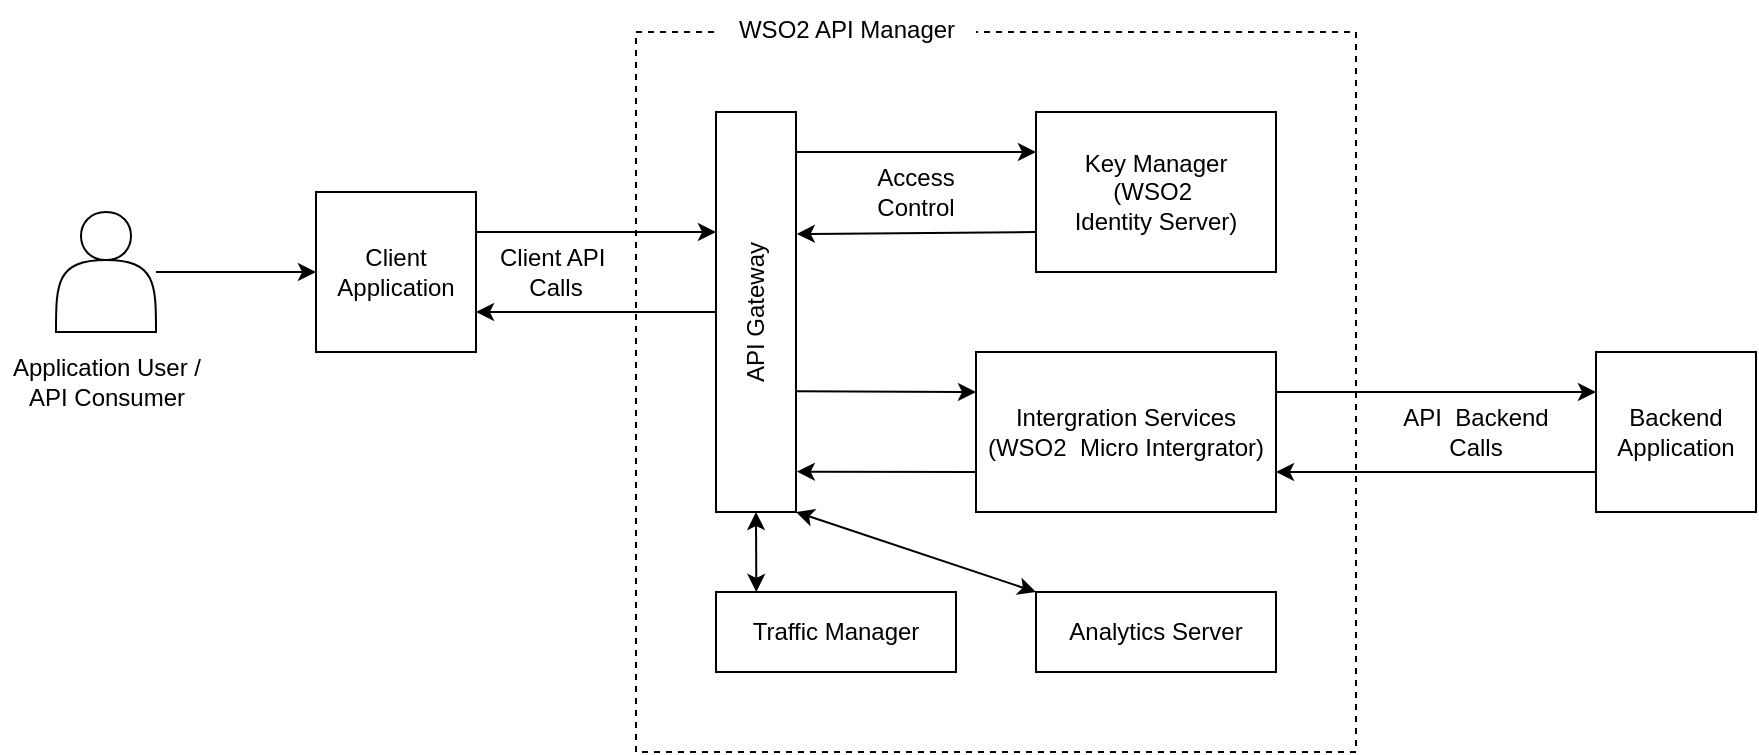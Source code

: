 <mxfile version="27.0.5" pages="4">
  <diagram name="Version 01" id="DxtbmgARxgymeBGm65oz">
    <mxGraphModel dx="1820" dy="704" grid="1" gridSize="10" guides="1" tooltips="1" connect="1" arrows="1" fold="1" page="1" pageScale="1" pageWidth="850" pageHeight="1100" math="0" shadow="0">
      <root>
        <mxCell id="0" />
        <mxCell id="1" parent="0" />
        <mxCell id="IAjobuc20a1RxYAMCcDm-1" value="" style="group" parent="1" vertex="1" connectable="0">
          <mxGeometry x="-77.5" y="104" width="877.5" height="376" as="geometry" />
        </mxCell>
        <mxCell id="Y6PsUt9m33jXmmL_Xcfq-18" value="" style="rounded=0;whiteSpace=wrap;html=1;dashed=1;" parent="IAjobuc20a1RxYAMCcDm-1" vertex="1">
          <mxGeometry x="317.5" y="16" width="360" height="360" as="geometry" />
        </mxCell>
        <mxCell id="Y6PsUt9m33jXmmL_Xcfq-4" style="rounded=0;orthogonalLoop=1;jettySize=auto;html=1;entryX=0;entryY=0.5;entryDx=0;entryDy=0;" parent="IAjobuc20a1RxYAMCcDm-1" source="Y6PsUt9m33jXmmL_Xcfq-1" target="Y6PsUt9m33jXmmL_Xcfq-3" edge="1">
          <mxGeometry relative="1" as="geometry" />
        </mxCell>
        <mxCell id="Y6PsUt9m33jXmmL_Xcfq-1" value="" style="shape=actor;whiteSpace=wrap;html=1;" parent="IAjobuc20a1RxYAMCcDm-1" vertex="1">
          <mxGeometry x="27.5" y="106" width="50" height="60" as="geometry" />
        </mxCell>
        <mxCell id="Y6PsUt9m33jXmmL_Xcfq-3" value="Client Application" style="whiteSpace=wrap;html=1;aspect=fixed;" parent="IAjobuc20a1RxYAMCcDm-1" vertex="1">
          <mxGeometry x="157.5" y="96" width="80" height="80" as="geometry" />
        </mxCell>
        <mxCell id="Y6PsUt9m33jXmmL_Xcfq-7" style="rounded=0;orthogonalLoop=1;jettySize=auto;html=1;exitX=1;exitY=0.25;exitDx=0;exitDy=0;" parent="IAjobuc20a1RxYAMCcDm-1" source="Y6PsUt9m33jXmmL_Xcfq-3" edge="1">
          <mxGeometry relative="1" as="geometry">
            <mxPoint x="357.5" y="116" as="targetPoint" />
          </mxGeometry>
        </mxCell>
        <mxCell id="Y6PsUt9m33jXmmL_Xcfq-8" style="rounded=0;orthogonalLoop=1;jettySize=auto;html=1;exitX=1;exitY=0.75;exitDx=0;exitDy=0;endArrow=none;startFill=1;startArrow=classic;" parent="IAjobuc20a1RxYAMCcDm-1" source="Y6PsUt9m33jXmmL_Xcfq-3" edge="1">
          <mxGeometry relative="1" as="geometry">
            <mxPoint x="357.5" y="156" as="targetPoint" />
          </mxGeometry>
        </mxCell>
        <mxCell id="Y6PsUt9m33jXmmL_Xcfq-16" style="edgeStyle=none;rounded=0;orthogonalLoop=1;jettySize=auto;html=1;exitX=0;exitY=0.75;exitDx=0;exitDy=0;entryX=1.01;entryY=0.305;entryDx=0;entryDy=0;entryPerimeter=0;" parent="IAjobuc20a1RxYAMCcDm-1" source="Y6PsUt9m33jXmmL_Xcfq-10" target="Y6PsUt9m33jXmmL_Xcfq-13" edge="1">
          <mxGeometry relative="1" as="geometry" />
        </mxCell>
        <mxCell id="Y6PsUt9m33jXmmL_Xcfq-10" value="Key Manager&lt;div&gt;(WSO2&amp;nbsp;&lt;/div&gt;&lt;div&gt;Identity Server)&lt;/div&gt;" style="whiteSpace=wrap;html=1;" parent="IAjobuc20a1RxYAMCcDm-1" vertex="1">
          <mxGeometry x="517.5" y="56" width="120" height="80" as="geometry" />
        </mxCell>
        <mxCell id="Y6PsUt9m33jXmmL_Xcfq-15" style="edgeStyle=none;rounded=0;orthogonalLoop=1;jettySize=auto;html=1;exitX=0;exitY=0.25;exitDx=0;exitDy=0;startArrow=classic;startFill=1;endArrow=none;" parent="IAjobuc20a1RxYAMCcDm-1" source="Y6PsUt9m33jXmmL_Xcfq-10" edge="1">
          <mxGeometry relative="1" as="geometry">
            <mxPoint x="397.5" y="76" as="targetPoint" />
          </mxGeometry>
        </mxCell>
        <mxCell id="Y6PsUt9m33jXmmL_Xcfq-17" value="Access Control" style="text;html=1;align=center;verticalAlign=middle;whiteSpace=wrap;rounded=0;" parent="IAjobuc20a1RxYAMCcDm-1" vertex="1">
          <mxGeometry x="427.5" y="81" width="60" height="30" as="geometry" />
        </mxCell>
        <mxCell id="Y6PsUt9m33jXmmL_Xcfq-19" value="WSO2 API Manager" style="text;html=1;align=center;verticalAlign=middle;resizable=0;points=[];autosize=1;fillColor=default;" parent="IAjobuc20a1RxYAMCcDm-1" vertex="1">
          <mxGeometry x="357.5" width="130" height="30" as="geometry" />
        </mxCell>
        <mxCell id="Y6PsUt9m33jXmmL_Xcfq-21" style="edgeStyle=none;rounded=0;orthogonalLoop=1;jettySize=auto;html=1;exitX=0;exitY=0.25;exitDx=0;exitDy=0;entryX=1.004;entryY=0.698;entryDx=0;entryDy=0;entryPerimeter=0;endArrow=none;startFill=1;startArrow=classic;" parent="IAjobuc20a1RxYAMCcDm-1" source="Y6PsUt9m33jXmmL_Xcfq-20" target="Y6PsUt9m33jXmmL_Xcfq-13" edge="1">
          <mxGeometry relative="1" as="geometry">
            <mxPoint x="396.5" y="196" as="targetPoint" />
          </mxGeometry>
        </mxCell>
        <mxCell id="Y6PsUt9m33jXmmL_Xcfq-22" style="edgeStyle=none;rounded=0;orthogonalLoop=1;jettySize=auto;html=1;exitX=0;exitY=0.75;exitDx=0;exitDy=0;entryX=1.01;entryY=0.899;entryDx=0;entryDy=0;entryPerimeter=0;endArrow=classic;startFill=0;startArrow=none;endFill=1;" parent="IAjobuc20a1RxYAMCcDm-1" source="Y6PsUt9m33jXmmL_Xcfq-20" target="Y6PsUt9m33jXmmL_Xcfq-13" edge="1">
          <mxGeometry relative="1" as="geometry" />
        </mxCell>
        <mxCell id="Y6PsUt9m33jXmmL_Xcfq-24" style="edgeStyle=none;rounded=0;orthogonalLoop=1;jettySize=auto;html=1;exitX=1;exitY=0.25;exitDx=0;exitDy=0;entryX=0;entryY=0.25;entryDx=0;entryDy=0;" parent="IAjobuc20a1RxYAMCcDm-1" source="Y6PsUt9m33jXmmL_Xcfq-20" target="Y6PsUt9m33jXmmL_Xcfq-23" edge="1">
          <mxGeometry relative="1" as="geometry" />
        </mxCell>
        <mxCell id="Y6PsUt9m33jXmmL_Xcfq-20" value="Intergration Services&lt;div&gt;(WSO2&amp;nbsp;&amp;nbsp;&lt;span style=&quot;background-color: transparent; color: light-dark(rgb(0, 0, 0), rgb(255, 255, 255));&quot;&gt;Micro Intergrator)&lt;/span&gt;&lt;/div&gt;" style="whiteSpace=wrap;html=1;" parent="IAjobuc20a1RxYAMCcDm-1" vertex="1">
          <mxGeometry x="487.5" y="176" width="150" height="80" as="geometry" />
        </mxCell>
        <mxCell id="Y6PsUt9m33jXmmL_Xcfq-32" style="edgeStyle=none;rounded=0;orthogonalLoop=1;jettySize=auto;html=1;exitX=1;exitY=1;exitDx=0;exitDy=0;entryX=0;entryY=0;entryDx=0;entryDy=0;startArrow=classic;startFill=1;" parent="IAjobuc20a1RxYAMCcDm-1" source="Y6PsUt9m33jXmmL_Xcfq-13" target="Y6PsUt9m33jXmmL_Xcfq-31" edge="1">
          <mxGeometry relative="1" as="geometry" />
        </mxCell>
        <mxCell id="Y6PsUt9m33jXmmL_Xcfq-13" value="API Gateway" style="rounded=0;whiteSpace=wrap;html=1;horizontal=0;" parent="IAjobuc20a1RxYAMCcDm-1" vertex="1">
          <mxGeometry x="357.5" y="56" width="40" height="200" as="geometry" />
        </mxCell>
        <mxCell id="Y6PsUt9m33jXmmL_Xcfq-25" style="edgeStyle=none;rounded=0;orthogonalLoop=1;jettySize=auto;html=1;exitX=0;exitY=0.75;exitDx=0;exitDy=0;entryX=1;entryY=0.75;entryDx=0;entryDy=0;" parent="IAjobuc20a1RxYAMCcDm-1" source="Y6PsUt9m33jXmmL_Xcfq-23" target="Y6PsUt9m33jXmmL_Xcfq-20" edge="1">
          <mxGeometry relative="1" as="geometry" />
        </mxCell>
        <mxCell id="Y6PsUt9m33jXmmL_Xcfq-23" value="Backend&lt;div&gt;Application&lt;/div&gt;" style="whiteSpace=wrap;html=1;aspect=fixed;" parent="IAjobuc20a1RxYAMCcDm-1" vertex="1">
          <mxGeometry x="797.5" y="176" width="80" height="80" as="geometry" />
        </mxCell>
        <mxCell id="Y6PsUt9m33jXmmL_Xcfq-26" value="Client API&amp;nbsp; Calls" style="text;html=1;align=center;verticalAlign=middle;whiteSpace=wrap;rounded=0;" parent="IAjobuc20a1RxYAMCcDm-1" vertex="1">
          <mxGeometry x="247.5" y="121" width="60" height="30" as="geometry" />
        </mxCell>
        <mxCell id="Y6PsUt9m33jXmmL_Xcfq-27" value="API&amp;nbsp; Backend Calls" style="text;html=1;align=center;verticalAlign=middle;whiteSpace=wrap;rounded=0;" parent="IAjobuc20a1RxYAMCcDm-1" vertex="1">
          <mxGeometry x="697.5" y="201" width="80" height="30" as="geometry" />
        </mxCell>
        <mxCell id="Y6PsUt9m33jXmmL_Xcfq-28" value="Application User / API Consumer" style="text;html=1;align=center;verticalAlign=middle;whiteSpace=wrap;rounded=0;" parent="IAjobuc20a1RxYAMCcDm-1" vertex="1">
          <mxGeometry y="176" width="105" height="30" as="geometry" />
        </mxCell>
        <mxCell id="Y6PsUt9m33jXmmL_Xcfq-29" value="Traffic Manager" style="whiteSpace=wrap;html=1;" parent="IAjobuc20a1RxYAMCcDm-1" vertex="1">
          <mxGeometry x="357.5" y="296" width="120" height="40" as="geometry" />
        </mxCell>
        <mxCell id="Y6PsUt9m33jXmmL_Xcfq-30" style="edgeStyle=none;rounded=0;orthogonalLoop=1;jettySize=auto;html=1;exitX=0.5;exitY=1;exitDx=0;exitDy=0;entryX=0.168;entryY=0;entryDx=0;entryDy=0;entryPerimeter=0;startArrow=classic;startFill=1;" parent="IAjobuc20a1RxYAMCcDm-1" source="Y6PsUt9m33jXmmL_Xcfq-13" target="Y6PsUt9m33jXmmL_Xcfq-29" edge="1">
          <mxGeometry relative="1" as="geometry" />
        </mxCell>
        <mxCell id="Y6PsUt9m33jXmmL_Xcfq-31" value="Analytics Server" style="whiteSpace=wrap;html=1;" parent="IAjobuc20a1RxYAMCcDm-1" vertex="1">
          <mxGeometry x="517.5" y="296" width="120" height="40" as="geometry" />
        </mxCell>
      </root>
    </mxGraphModel>
  </diagram>
  <diagram id="-4_R6dEff4xKOrjXXdKS" name="Version 2">
    <mxGraphModel dx="2004" dy="1097" grid="1" gridSize="10" guides="1" tooltips="1" connect="1" arrows="1" fold="1" page="1" pageScale="1" pageWidth="827" pageHeight="1169" math="0" shadow="0">
      <root>
        <mxCell id="0" />
        <mxCell id="1" parent="0" />
        <mxCell id="u4Tw-3cJjZozVcF9NlDx-22" value="Application User / API Consumer" style="text;html=1;align=center;verticalAlign=middle;whiteSpace=wrap;rounded=0;" vertex="1" parent="1">
          <mxGeometry x="-77.5" y="280" width="105" height="30" as="geometry" />
        </mxCell>
        <mxCell id="gKOCsXPqneTq0XAkYRH--1" value="" style="group" vertex="1" connectable="0" parent="1">
          <mxGeometry x="-50" y="115" width="890" height="405" as="geometry" />
        </mxCell>
        <mxCell id="u4Tw-3cJjZozVcF9NlDx-1" value="" style="rounded=0;whiteSpace=wrap;html=1;dashed=1;" vertex="1" parent="gKOCsXPqneTq0XAkYRH--1">
          <mxGeometry x="290" y="15" width="200" height="390" as="geometry" />
        </mxCell>
        <mxCell id="u4Tw-3cJjZozVcF9NlDx-2" style="rounded=0;orthogonalLoop=1;jettySize=auto;html=1;entryX=0;entryY=0.5;entryDx=0;entryDy=0;" edge="1" parent="gKOCsXPqneTq0XAkYRH--1" source="u4Tw-3cJjZozVcF9NlDx-3" target="u4Tw-3cJjZozVcF9NlDx-4">
          <mxGeometry relative="1" as="geometry" />
        </mxCell>
        <mxCell id="u4Tw-3cJjZozVcF9NlDx-3" value="" style="shape=actor;whiteSpace=wrap;html=1;" vertex="1" parent="gKOCsXPqneTq0XAkYRH--1">
          <mxGeometry y="95" width="50" height="60" as="geometry" />
        </mxCell>
        <mxCell id="u4Tw-3cJjZozVcF9NlDx-4" value="Client Application" style="whiteSpace=wrap;html=1;aspect=fixed;" vertex="1" parent="gKOCsXPqneTq0XAkYRH--1">
          <mxGeometry x="130" y="85" width="80" height="80" as="geometry" />
        </mxCell>
        <mxCell id="u4Tw-3cJjZozVcF9NlDx-5" style="rounded=0;orthogonalLoop=1;jettySize=auto;html=1;exitX=1;exitY=0.25;exitDx=0;exitDy=0;" edge="1" parent="gKOCsXPqneTq0XAkYRH--1" source="u4Tw-3cJjZozVcF9NlDx-4">
          <mxGeometry relative="1" as="geometry">
            <mxPoint x="330" y="105" as="targetPoint" />
          </mxGeometry>
        </mxCell>
        <mxCell id="u4Tw-3cJjZozVcF9NlDx-6" style="rounded=0;orthogonalLoop=1;jettySize=auto;html=1;exitX=1;exitY=0.75;exitDx=0;exitDy=0;endArrow=none;startFill=1;startArrow=classic;" edge="1" parent="gKOCsXPqneTq0XAkYRH--1" source="u4Tw-3cJjZozVcF9NlDx-4">
          <mxGeometry relative="1" as="geometry">
            <mxPoint x="330" y="145" as="targetPoint" />
          </mxGeometry>
        </mxCell>
        <mxCell id="u4Tw-3cJjZozVcF9NlDx-7" style="edgeStyle=none;rounded=0;orthogonalLoop=1;jettySize=auto;html=1;exitX=0;exitY=0.75;exitDx=0;exitDy=0;entryX=1.01;entryY=0.305;entryDx=0;entryDy=0;entryPerimeter=0;" edge="1" parent="gKOCsXPqneTq0XAkYRH--1" source="u4Tw-3cJjZozVcF9NlDx-8" target="u4Tw-3cJjZozVcF9NlDx-17">
          <mxGeometry relative="1" as="geometry" />
        </mxCell>
        <mxCell id="u4Tw-3cJjZozVcF9NlDx-8" value="Key Manager&lt;div&gt;(WSO2&amp;nbsp;&lt;span style=&quot;background-color: transparent; color: light-dark(rgb(0, 0, 0), rgb(255, 255, 255));&quot;&gt;Identity Server)&lt;/span&gt;&lt;/div&gt;" style="whiteSpace=wrap;html=1;" vertex="1" parent="gKOCsXPqneTq0XAkYRH--1">
          <mxGeometry x="530" y="45" width="160" height="80" as="geometry" />
        </mxCell>
        <mxCell id="u4Tw-3cJjZozVcF9NlDx-9" style="edgeStyle=none;rounded=0;orthogonalLoop=1;jettySize=auto;html=1;exitX=0;exitY=0.25;exitDx=0;exitDy=0;startArrow=classic;startFill=1;endArrow=none;" edge="1" parent="gKOCsXPqneTq0XAkYRH--1" source="u4Tw-3cJjZozVcF9NlDx-8">
          <mxGeometry relative="1" as="geometry">
            <mxPoint x="370" y="65" as="targetPoint" />
          </mxGeometry>
        </mxCell>
        <mxCell id="u4Tw-3cJjZozVcF9NlDx-10" value="Access Control" style="text;html=1;align=center;verticalAlign=middle;whiteSpace=wrap;rounded=0;" vertex="1" parent="gKOCsXPqneTq0XAkYRH--1">
          <mxGeometry x="400" y="70" width="60" height="30" as="geometry" />
        </mxCell>
        <mxCell id="u4Tw-3cJjZozVcF9NlDx-11" value="WSO2 API Manager" style="text;html=1;align=center;verticalAlign=middle;resizable=0;points=[];autosize=1;fillColor=default;" vertex="1" parent="gKOCsXPqneTq0XAkYRH--1">
          <mxGeometry x="330" width="130" height="30" as="geometry" />
        </mxCell>
        <mxCell id="u4Tw-3cJjZozVcF9NlDx-12" style="edgeStyle=none;rounded=0;orthogonalLoop=1;jettySize=auto;html=1;exitX=0;exitY=0.25;exitDx=0;exitDy=0;entryX=1.004;entryY=0.698;entryDx=0;entryDy=0;entryPerimeter=0;endArrow=none;startFill=1;startArrow=classic;" edge="1" parent="gKOCsXPqneTq0XAkYRH--1" source="u4Tw-3cJjZozVcF9NlDx-15" target="u4Tw-3cJjZozVcF9NlDx-17">
          <mxGeometry relative="1" as="geometry">
            <mxPoint x="369" y="185" as="targetPoint" />
          </mxGeometry>
        </mxCell>
        <mxCell id="u4Tw-3cJjZozVcF9NlDx-13" style="edgeStyle=none;rounded=0;orthogonalLoop=1;jettySize=auto;html=1;exitX=0;exitY=0.75;exitDx=0;exitDy=0;entryX=1.01;entryY=0.899;entryDx=0;entryDy=0;entryPerimeter=0;endArrow=classic;startFill=0;startArrow=none;endFill=1;" edge="1" parent="gKOCsXPqneTq0XAkYRH--1" source="u4Tw-3cJjZozVcF9NlDx-15" target="u4Tw-3cJjZozVcF9NlDx-17">
          <mxGeometry relative="1" as="geometry" />
        </mxCell>
        <mxCell id="u4Tw-3cJjZozVcF9NlDx-14" style="edgeStyle=none;rounded=0;orthogonalLoop=1;jettySize=auto;html=1;exitX=1;exitY=0.25;exitDx=0;exitDy=0;entryX=0;entryY=0.25;entryDx=0;entryDy=0;" edge="1" parent="gKOCsXPqneTq0XAkYRH--1" source="u4Tw-3cJjZozVcF9NlDx-15" target="u4Tw-3cJjZozVcF9NlDx-19">
          <mxGeometry relative="1" as="geometry" />
        </mxCell>
        <mxCell id="u4Tw-3cJjZozVcF9NlDx-15" value="Intergration Services&lt;div&gt;(WSO2&amp;nbsp;&amp;nbsp;&lt;span style=&quot;background-color: transparent; color: light-dark(rgb(0, 0, 0), rgb(255, 255, 255));&quot;&gt;Micro Intergrator)&lt;/span&gt;&lt;/div&gt;" style="whiteSpace=wrap;html=1;" vertex="1" parent="gKOCsXPqneTq0XAkYRH--1">
          <mxGeometry x="530" y="165" width="160" height="80" as="geometry" />
        </mxCell>
        <mxCell id="u4Tw-3cJjZozVcF9NlDx-16" style="edgeStyle=orthogonalEdgeStyle;rounded=0;orthogonalLoop=1;jettySize=auto;html=1;exitX=0.75;exitY=1;exitDx=0;exitDy=0;entryX=1;entryY=0.5;entryDx=0;entryDy=0;startArrow=classic;startFill=1;" edge="1" parent="gKOCsXPqneTq0XAkYRH--1" source="u4Tw-3cJjZozVcF9NlDx-17" target="u4Tw-3cJjZozVcF9NlDx-25">
          <mxGeometry relative="1" as="geometry">
            <Array as="points">
              <mxPoint x="360" y="275" />
              <mxPoint x="470" y="275" />
              <mxPoint x="470" y="355" />
            </Array>
          </mxGeometry>
        </mxCell>
        <mxCell id="u4Tw-3cJjZozVcF9NlDx-17" value="API Gateway" style="rounded=0;whiteSpace=wrap;html=1;horizontal=0;" vertex="1" parent="gKOCsXPqneTq0XAkYRH--1">
          <mxGeometry x="330" y="45" width="40" height="200" as="geometry" />
        </mxCell>
        <mxCell id="u4Tw-3cJjZozVcF9NlDx-18" style="edgeStyle=none;rounded=0;orthogonalLoop=1;jettySize=auto;html=1;exitX=0;exitY=0.75;exitDx=0;exitDy=0;entryX=1;entryY=0.75;entryDx=0;entryDy=0;" edge="1" parent="gKOCsXPqneTq0XAkYRH--1" source="u4Tw-3cJjZozVcF9NlDx-19" target="u4Tw-3cJjZozVcF9NlDx-15">
          <mxGeometry relative="1" as="geometry" />
        </mxCell>
        <mxCell id="u4Tw-3cJjZozVcF9NlDx-19" value="Backend&lt;div&gt;Application&lt;/div&gt;" style="whiteSpace=wrap;html=1;aspect=fixed;" vertex="1" parent="gKOCsXPqneTq0XAkYRH--1">
          <mxGeometry x="810" y="165" width="80" height="80" as="geometry" />
        </mxCell>
        <mxCell id="u4Tw-3cJjZozVcF9NlDx-20" value="Client API&amp;nbsp; Calls" style="text;html=1;align=center;verticalAlign=middle;whiteSpace=wrap;rounded=0;" vertex="1" parent="gKOCsXPqneTq0XAkYRH--1">
          <mxGeometry x="220" y="110" width="60" height="30" as="geometry" />
        </mxCell>
        <mxCell id="u4Tw-3cJjZozVcF9NlDx-21" value="API&amp;nbsp; Backend Calls" style="text;html=1;align=center;verticalAlign=middle;whiteSpace=wrap;rounded=0;" vertex="1" parent="gKOCsXPqneTq0XAkYRH--1">
          <mxGeometry x="720" y="190" width="80" height="30" as="geometry" />
        </mxCell>
        <mxCell id="u4Tw-3cJjZozVcF9NlDx-23" value="Traffic Manager" style="whiteSpace=wrap;html=1;" vertex="1" parent="gKOCsXPqneTq0XAkYRH--1">
          <mxGeometry x="330" y="285" width="120" height="40" as="geometry" />
        </mxCell>
        <mxCell id="u4Tw-3cJjZozVcF9NlDx-24" style="edgeStyle=orthogonalEdgeStyle;rounded=0;orthogonalLoop=1;jettySize=auto;html=1;exitX=0.25;exitY=1;exitDx=0;exitDy=0;entryX=0;entryY=0.5;entryDx=0;entryDy=0;startArrow=classic;startFill=1;" edge="1" parent="gKOCsXPqneTq0XAkYRH--1" source="u4Tw-3cJjZozVcF9NlDx-17" target="u4Tw-3cJjZozVcF9NlDx-23">
          <mxGeometry relative="1" as="geometry" />
        </mxCell>
        <mxCell id="u4Tw-3cJjZozVcF9NlDx-25" value="Analytics Server" style="whiteSpace=wrap;html=1;" vertex="1" parent="gKOCsXPqneTq0XAkYRH--1">
          <mxGeometry x="330" y="335" width="120" height="40" as="geometry" />
        </mxCell>
      </root>
    </mxGraphModel>
  </diagram>
  <diagram name="Version 3" id="H0NmRDfZ0hIm34wdzLpt">
    <mxGraphModel dx="1845" dy="739" grid="1" gridSize="10" guides="1" tooltips="1" connect="1" arrows="1" fold="1" page="1" pageScale="1" pageWidth="827" pageHeight="1169" math="0" shadow="0">
      <root>
        <mxCell id="IHtK5WCfFI1rOcTdZw13-0" />
        <mxCell id="IHtK5WCfFI1rOcTdZw13-1" parent="IHtK5WCfFI1rOcTdZw13-0" />
        <mxCell id="IHtK5WCfFI1rOcTdZw13-2" value="Application User / API Consumer" style="text;html=1;align=center;verticalAlign=middle;whiteSpace=wrap;rounded=0;" vertex="1" parent="IHtK5WCfFI1rOcTdZw13-1">
          <mxGeometry x="-77.5" y="280" width="105" height="30" as="geometry" />
        </mxCell>
        <mxCell id="IHtK5WCfFI1rOcTdZw13-4" value="" style="rounded=0;whiteSpace=wrap;html=1;dashed=1;" vertex="1" parent="IHtK5WCfFI1rOcTdZw13-1">
          <mxGeometry x="240" y="130" width="200" height="340" as="geometry" />
        </mxCell>
        <mxCell id="IHtK5WCfFI1rOcTdZw13-5" style="rounded=0;orthogonalLoop=1;jettySize=auto;html=1;entryX=0;entryY=0.5;entryDx=0;entryDy=0;" edge="1" parent="IHtK5WCfFI1rOcTdZw13-1" source="IHtK5WCfFI1rOcTdZw13-6" target="IHtK5WCfFI1rOcTdZw13-7">
          <mxGeometry relative="1" as="geometry" />
        </mxCell>
        <mxCell id="IHtK5WCfFI1rOcTdZw13-6" value="" style="shape=actor;whiteSpace=wrap;html=1;" vertex="1" parent="IHtK5WCfFI1rOcTdZw13-1">
          <mxGeometry x="-50" y="210" width="50" height="60" as="geometry" />
        </mxCell>
        <mxCell id="IHtK5WCfFI1rOcTdZw13-7" value="Client Application" style="whiteSpace=wrap;html=1;aspect=fixed;" vertex="1" parent="IHtK5WCfFI1rOcTdZw13-1">
          <mxGeometry x="80" y="200" width="80" height="80" as="geometry" />
        </mxCell>
        <mxCell id="IHtK5WCfFI1rOcTdZw13-8" style="rounded=0;orthogonalLoop=1;jettySize=auto;html=1;exitX=1;exitY=0.25;exitDx=0;exitDy=0;" edge="1" parent="IHtK5WCfFI1rOcTdZw13-1" source="IHtK5WCfFI1rOcTdZw13-7">
          <mxGeometry relative="1" as="geometry">
            <mxPoint x="280" y="220" as="targetPoint" />
          </mxGeometry>
        </mxCell>
        <mxCell id="IHtK5WCfFI1rOcTdZw13-9" style="rounded=0;orthogonalLoop=1;jettySize=auto;html=1;exitX=1;exitY=0.75;exitDx=0;exitDy=0;endArrow=none;startFill=1;startArrow=classic;" edge="1" parent="IHtK5WCfFI1rOcTdZw13-1" source="IHtK5WCfFI1rOcTdZw13-7">
          <mxGeometry relative="1" as="geometry">
            <mxPoint x="280" y="260" as="targetPoint" />
          </mxGeometry>
        </mxCell>
        <mxCell id="IHtK5WCfFI1rOcTdZw13-10" style="edgeStyle=none;rounded=0;orthogonalLoop=1;jettySize=auto;html=1;exitX=0;exitY=0.75;exitDx=0;exitDy=0;entryX=1.01;entryY=0.305;entryDx=0;entryDy=0;entryPerimeter=0;" edge="1" parent="IHtK5WCfFI1rOcTdZw13-1" source="IHtK5WCfFI1rOcTdZw13-11" target="IHtK5WCfFI1rOcTdZw13-20">
          <mxGeometry relative="1" as="geometry" />
        </mxCell>
        <mxCell id="IHtK5WCfFI1rOcTdZw13-11" value="Key Manager&lt;div&gt;(WSO2&amp;nbsp;&lt;span style=&quot;background-color: transparent; color: light-dark(rgb(0, 0, 0), rgb(255, 255, 255));&quot;&gt;Identity Server)&lt;/span&gt;&lt;/div&gt;" style="whiteSpace=wrap;html=1;" vertex="1" parent="IHtK5WCfFI1rOcTdZw13-1">
          <mxGeometry x="480" y="160" width="160" height="80" as="geometry" />
        </mxCell>
        <mxCell id="IHtK5WCfFI1rOcTdZw13-12" style="edgeStyle=none;rounded=0;orthogonalLoop=1;jettySize=auto;html=1;exitX=0;exitY=0.25;exitDx=0;exitDy=0;startArrow=classic;startFill=1;endArrow=none;" edge="1" parent="IHtK5WCfFI1rOcTdZw13-1" source="IHtK5WCfFI1rOcTdZw13-11">
          <mxGeometry relative="1" as="geometry">
            <mxPoint x="320" y="180" as="targetPoint" />
          </mxGeometry>
        </mxCell>
        <mxCell id="IHtK5WCfFI1rOcTdZw13-13" value="Access Control" style="text;html=1;align=center;verticalAlign=middle;whiteSpace=wrap;rounded=0;" vertex="1" parent="IHtK5WCfFI1rOcTdZw13-1">
          <mxGeometry x="350" y="185" width="60" height="30" as="geometry" />
        </mxCell>
        <mxCell id="IHtK5WCfFI1rOcTdZw13-14" value="WSO2 API Manager" style="text;html=1;align=center;verticalAlign=middle;resizable=0;points=[];autosize=1;fillColor=default;" vertex="1" parent="IHtK5WCfFI1rOcTdZw13-1">
          <mxGeometry x="280" y="115" width="130" height="30" as="geometry" />
        </mxCell>
        <mxCell id="IHtK5WCfFI1rOcTdZw13-15" style="edgeStyle=none;rounded=0;orthogonalLoop=1;jettySize=auto;html=1;exitX=0;exitY=0.25;exitDx=0;exitDy=0;entryX=1.004;entryY=0.698;entryDx=0;entryDy=0;entryPerimeter=0;endArrow=none;startFill=1;startArrow=classic;" edge="1" parent="IHtK5WCfFI1rOcTdZw13-1" source="IHtK5WCfFI1rOcTdZw13-18" target="IHtK5WCfFI1rOcTdZw13-20">
          <mxGeometry relative="1" as="geometry">
            <mxPoint x="319" y="300" as="targetPoint" />
          </mxGeometry>
        </mxCell>
        <mxCell id="IHtK5WCfFI1rOcTdZw13-16" style="edgeStyle=none;rounded=0;orthogonalLoop=1;jettySize=auto;html=1;exitX=0;exitY=0.75;exitDx=0;exitDy=0;entryX=1.01;entryY=0.899;entryDx=0;entryDy=0;entryPerimeter=0;endArrow=classic;startFill=0;startArrow=none;endFill=1;" edge="1" parent="IHtK5WCfFI1rOcTdZw13-1" source="IHtK5WCfFI1rOcTdZw13-18" target="IHtK5WCfFI1rOcTdZw13-20">
          <mxGeometry relative="1" as="geometry" />
        </mxCell>
        <mxCell id="IHtK5WCfFI1rOcTdZw13-17" style="edgeStyle=none;rounded=0;orthogonalLoop=1;jettySize=auto;html=1;exitX=1;exitY=0.25;exitDx=0;exitDy=0;entryX=0;entryY=0.25;entryDx=0;entryDy=0;" edge="1" parent="IHtK5WCfFI1rOcTdZw13-1" source="IHtK5WCfFI1rOcTdZw13-18" target="IHtK5WCfFI1rOcTdZw13-22">
          <mxGeometry relative="1" as="geometry" />
        </mxCell>
        <mxCell id="IHtK5WCfFI1rOcTdZw13-18" value="Intergration Services&lt;div&gt;(WSO2&amp;nbsp;&amp;nbsp;&lt;span style=&quot;background-color: transparent; color: light-dark(rgb(0, 0, 0), rgb(255, 255, 255));&quot;&gt;Micro Intergrator)&lt;/span&gt;&lt;/div&gt;" style="whiteSpace=wrap;html=1;" vertex="1" parent="IHtK5WCfFI1rOcTdZw13-1">
          <mxGeometry x="480" y="280" width="160" height="80" as="geometry" />
        </mxCell>
        <mxCell id="IHtK5WCfFI1rOcTdZw13-19" style="edgeStyle=orthogonalEdgeStyle;rounded=0;orthogonalLoop=1;jettySize=auto;html=1;exitX=0.75;exitY=1;exitDx=0;exitDy=0;entryX=1;entryY=0.5;entryDx=0;entryDy=0;startArrow=classic;startFill=1;" edge="1" parent="IHtK5WCfFI1rOcTdZw13-1" source="IHtK5WCfFI1rOcTdZw13-20" target="IHtK5WCfFI1rOcTdZw13-27">
          <mxGeometry relative="1" as="geometry">
            <Array as="points">
              <mxPoint x="310" y="390" />
              <mxPoint x="510" y="390" />
              <mxPoint x="510" y="530" />
            </Array>
          </mxGeometry>
        </mxCell>
        <mxCell id="IHtK5WCfFI1rOcTdZw13-20" value="API Gateway" style="rounded=0;whiteSpace=wrap;html=1;horizontal=0;" vertex="1" parent="IHtK5WCfFI1rOcTdZw13-1">
          <mxGeometry x="280" y="160" width="40" height="200" as="geometry" />
        </mxCell>
        <mxCell id="IHtK5WCfFI1rOcTdZw13-21" style="edgeStyle=none;rounded=0;orthogonalLoop=1;jettySize=auto;html=1;exitX=0;exitY=0.75;exitDx=0;exitDy=0;entryX=1;entryY=0.75;entryDx=0;entryDy=0;" edge="1" parent="IHtK5WCfFI1rOcTdZw13-1" source="IHtK5WCfFI1rOcTdZw13-22" target="IHtK5WCfFI1rOcTdZw13-18">
          <mxGeometry relative="1" as="geometry" />
        </mxCell>
        <mxCell id="IHtK5WCfFI1rOcTdZw13-22" value="Backend&lt;div&gt;Application&lt;/div&gt;" style="whiteSpace=wrap;html=1;aspect=fixed;" vertex="1" parent="IHtK5WCfFI1rOcTdZw13-1">
          <mxGeometry x="760" y="280" width="80" height="80" as="geometry" />
        </mxCell>
        <mxCell id="IHtK5WCfFI1rOcTdZw13-23" value="Client API&amp;nbsp; Calls" style="text;html=1;align=center;verticalAlign=middle;whiteSpace=wrap;rounded=0;" vertex="1" parent="IHtK5WCfFI1rOcTdZw13-1">
          <mxGeometry x="170" y="225" width="60" height="30" as="geometry" />
        </mxCell>
        <mxCell id="IHtK5WCfFI1rOcTdZw13-24" value="API&amp;nbsp; Backend Calls" style="text;html=1;align=center;verticalAlign=middle;whiteSpace=wrap;rounded=0;" vertex="1" parent="IHtK5WCfFI1rOcTdZw13-1">
          <mxGeometry x="670" y="305" width="80" height="30" as="geometry" />
        </mxCell>
        <mxCell id="IHtK5WCfFI1rOcTdZw13-25" value="Traffic Manager" style="whiteSpace=wrap;html=1;" vertex="1" parent="IHtK5WCfFI1rOcTdZw13-1">
          <mxGeometry x="280" y="400" width="120" height="40" as="geometry" />
        </mxCell>
        <mxCell id="IHtK5WCfFI1rOcTdZw13-26" style="edgeStyle=orthogonalEdgeStyle;rounded=0;orthogonalLoop=1;jettySize=auto;html=1;exitX=0.25;exitY=1;exitDx=0;exitDy=0;entryX=0;entryY=0.5;entryDx=0;entryDy=0;startArrow=classic;startFill=1;" edge="1" parent="IHtK5WCfFI1rOcTdZw13-1" source="IHtK5WCfFI1rOcTdZw13-20" target="IHtK5WCfFI1rOcTdZw13-25">
          <mxGeometry relative="1" as="geometry" />
        </mxCell>
        <mxCell id="IHtK5WCfFI1rOcTdZw13-27" value="Analytics Server" style="whiteSpace=wrap;html=1;" vertex="1" parent="IHtK5WCfFI1rOcTdZw13-1">
          <mxGeometry x="280" y="510" width="120" height="40" as="geometry" />
        </mxCell>
      </root>
    </mxGraphModel>
  </diagram>
  <diagram name="Version 4" id="LtclL__x0ARR2R9uzJYc">
    <mxGraphModel dx="1533" dy="632" grid="1" gridSize="10" guides="1" tooltips="1" connect="1" arrows="1" fold="1" page="1" pageScale="1" pageWidth="827" pageHeight="1169" math="0" shadow="0">
      <root>
        <mxCell id="xgmr8DmcUP8EvkTTiVBN-0" />
        <mxCell id="xgmr8DmcUP8EvkTTiVBN-1" parent="xgmr8DmcUP8EvkTTiVBN-0" />
        <mxCell id="xgmr8DmcUP8EvkTTiVBN-2" value="Application User / API Consumer" style="text;html=1;align=center;verticalAlign=middle;whiteSpace=wrap;rounded=0;" parent="xgmr8DmcUP8EvkTTiVBN-1" vertex="1">
          <mxGeometry x="-120" y="280" width="105" height="30" as="geometry" />
        </mxCell>
        <mxCell id="xgmr8DmcUP8EvkTTiVBN-3" value="" style="rounded=0;whiteSpace=wrap;html=1;dashed=1;fillColor=none;" parent="xgmr8DmcUP8EvkTTiVBN-1" vertex="1">
          <mxGeometry x="240" y="130" width="200" height="340" as="geometry" />
        </mxCell>
        <mxCell id="xgmr8DmcUP8EvkTTiVBN-4" style="rounded=0;orthogonalLoop=1;jettySize=auto;html=1;entryX=0;entryY=0.5;entryDx=0;entryDy=0;" parent="xgmr8DmcUP8EvkTTiVBN-1" source="xgmr8DmcUP8EvkTTiVBN-5" target="xgmr8DmcUP8EvkTTiVBN-6" edge="1">
          <mxGeometry relative="1" as="geometry">
            <mxPoint x="80" y="240" as="targetPoint" />
          </mxGeometry>
        </mxCell>
        <mxCell id="xgmr8DmcUP8EvkTTiVBN-5" value="" style="shape=actor;whiteSpace=wrap;html=1;" parent="xgmr8DmcUP8EvkTTiVBN-1" vertex="1">
          <mxGeometry x="-92.5" y="210" width="50" height="60" as="geometry" />
        </mxCell>
        <mxCell id="Bv1sNrCxiYYd5akBH9Lm-0" style="edgeStyle=orthogonalEdgeStyle;rounded=0;orthogonalLoop=1;jettySize=auto;html=1;exitX=1;exitY=0.5;exitDx=0;exitDy=0;startArrow=none;startFill=0;entryX=0.75;entryY=0;entryDx=0;entryDy=0;" parent="xgmr8DmcUP8EvkTTiVBN-1" source="Bv1sNrCxiYYd5akBH9Lm-1" target="xgmr8DmcUP8EvkTTiVBN-10" edge="1">
          <mxGeometry relative="1" as="geometry">
            <mxPoint x="590" y="150" as="targetPoint" />
            <Array as="points">
              <mxPoint x="600" y="60" />
            </Array>
          </mxGeometry>
        </mxCell>
        <mxCell id="Bv1sNrCxiYYd5akBH9Lm-7" style="edgeStyle=orthogonalEdgeStyle;rounded=0;orthogonalLoop=1;jettySize=auto;html=1;exitX=0.25;exitY=0;exitDx=0;exitDy=0;entryX=0;entryY=0.5;entryDx=0;entryDy=0;endArrow=none;startFill=0;" parent="xgmr8DmcUP8EvkTTiVBN-1" source="xgmr8DmcUP8EvkTTiVBN-6" target="Bv1sNrCxiYYd5akBH9Lm-1" edge="1">
          <mxGeometry relative="1" as="geometry" />
        </mxCell>
        <mxCell id="xgmr8DmcUP8EvkTTiVBN-6" value="Client Application" style="whiteSpace=wrap;html=1;aspect=fixed;" parent="xgmr8DmcUP8EvkTTiVBN-1" vertex="1">
          <mxGeometry y="200" width="80" height="80" as="geometry" />
        </mxCell>
        <mxCell id="xgmr8DmcUP8EvkTTiVBN-7" style="rounded=0;orthogonalLoop=1;jettySize=auto;html=1;exitX=1;exitY=0.25;exitDx=0;exitDy=0;entryX=0;entryY=0.25;entryDx=0;entryDy=0;" parent="xgmr8DmcUP8EvkTTiVBN-1" source="xgmr8DmcUP8EvkTTiVBN-6" edge="1" target="dQ-wkM2c5v0-lS9sHb9W-0">
          <mxGeometry relative="1" as="geometry">
            <mxPoint x="280" y="220" as="targetPoint" />
          </mxGeometry>
        </mxCell>
        <mxCell id="xgmr8DmcUP8EvkTTiVBN-8" style="rounded=0;orthogonalLoop=1;jettySize=auto;html=1;exitX=1;exitY=0.75;exitDx=0;exitDy=0;endArrow=none;startFill=1;startArrow=classic;entryX=0;entryY=0.75;entryDx=0;entryDy=0;" parent="xgmr8DmcUP8EvkTTiVBN-1" source="xgmr8DmcUP8EvkTTiVBN-6" edge="1" target="dQ-wkM2c5v0-lS9sHb9W-0">
          <mxGeometry relative="1" as="geometry">
            <mxPoint x="280" y="260" as="targetPoint" />
          </mxGeometry>
        </mxCell>
        <mxCell id="xgmr8DmcUP8EvkTTiVBN-9" style="edgeStyle=none;rounded=0;orthogonalLoop=1;jettySize=auto;html=1;exitX=0;exitY=0.75;exitDx=0;exitDy=0;entryX=1.01;entryY=0.305;entryDx=0;entryDy=0;entryPerimeter=0;" parent="xgmr8DmcUP8EvkTTiVBN-1" source="xgmr8DmcUP8EvkTTiVBN-10" target="xgmr8DmcUP8EvkTTiVBN-19" edge="1">
          <mxGeometry relative="1" as="geometry" />
        </mxCell>
        <mxCell id="Bv1sNrCxiYYd5akBH9Lm-2" style="edgeStyle=orthogonalEdgeStyle;rounded=0;orthogonalLoop=1;jettySize=auto;html=1;exitX=0;exitY=0.5;exitDx=0;exitDy=0;entryX=0.75;entryY=0;entryDx=0;entryDy=0;" parent="xgmr8DmcUP8EvkTTiVBN-1" source="Bv1sNrCxiYYd5akBH9Lm-3" target="xgmr8DmcUP8EvkTTiVBN-6" edge="1">
          <mxGeometry relative="1" as="geometry">
            <Array as="points">
              <mxPoint x="60" y="100" />
            </Array>
          </mxGeometry>
        </mxCell>
        <mxCell id="xgmr8DmcUP8EvkTTiVBN-10" value="Key Manager&lt;div&gt;(WSO2&amp;nbsp;&lt;span style=&quot;background-color: transparent; color: light-dark(rgb(0, 0, 0), rgb(255, 255, 255));&quot;&gt;Identity Server)&lt;/span&gt;&lt;/div&gt;" style="whiteSpace=wrap;html=1;" parent="xgmr8DmcUP8EvkTTiVBN-1" vertex="1">
          <mxGeometry x="480" y="160" width="160" height="80" as="geometry" />
        </mxCell>
        <mxCell id="xgmr8DmcUP8EvkTTiVBN-11" style="edgeStyle=none;rounded=0;orthogonalLoop=1;jettySize=auto;html=1;exitX=0;exitY=0.25;exitDx=0;exitDy=0;startArrow=classic;startFill=1;endArrow=none;" parent="xgmr8DmcUP8EvkTTiVBN-1" source="xgmr8DmcUP8EvkTTiVBN-10" edge="1">
          <mxGeometry relative="1" as="geometry">
            <mxPoint x="320" y="180" as="targetPoint" />
          </mxGeometry>
        </mxCell>
        <mxCell id="xgmr8DmcUP8EvkTTiVBN-12" value="Access Control" style="text;html=1;align=center;verticalAlign=middle;whiteSpace=wrap;rounded=0;" parent="xgmr8DmcUP8EvkTTiVBN-1" vertex="1">
          <mxGeometry x="350" y="185" width="60" height="30" as="geometry" />
        </mxCell>
        <mxCell id="xgmr8DmcUP8EvkTTiVBN-13" value="WSO2 API Manager" style="text;html=1;align=center;verticalAlign=middle;resizable=0;points=[];autosize=1;fillColor=#FAFAFA;" parent="xgmr8DmcUP8EvkTTiVBN-1" vertex="1">
          <mxGeometry x="280" y="115" width="130" height="30" as="geometry" />
        </mxCell>
        <mxCell id="xgmr8DmcUP8EvkTTiVBN-14" style="edgeStyle=none;rounded=0;orthogonalLoop=1;jettySize=auto;html=1;exitX=0;exitY=0.25;exitDx=0;exitDy=0;entryX=1.004;entryY=0.698;entryDx=0;entryDy=0;entryPerimeter=0;endArrow=none;startFill=1;startArrow=classic;" parent="xgmr8DmcUP8EvkTTiVBN-1" source="xgmr8DmcUP8EvkTTiVBN-17" target="xgmr8DmcUP8EvkTTiVBN-19" edge="1">
          <mxGeometry relative="1" as="geometry">
            <mxPoint x="319" y="300" as="targetPoint" />
          </mxGeometry>
        </mxCell>
        <mxCell id="xgmr8DmcUP8EvkTTiVBN-15" style="edgeStyle=none;rounded=0;orthogonalLoop=1;jettySize=auto;html=1;exitX=0;exitY=0.75;exitDx=0;exitDy=0;entryX=1.01;entryY=0.899;entryDx=0;entryDy=0;entryPerimeter=0;endArrow=classic;startFill=0;startArrow=none;endFill=1;" parent="xgmr8DmcUP8EvkTTiVBN-1" source="xgmr8DmcUP8EvkTTiVBN-17" target="xgmr8DmcUP8EvkTTiVBN-19" edge="1">
          <mxGeometry relative="1" as="geometry" />
        </mxCell>
        <mxCell id="xgmr8DmcUP8EvkTTiVBN-17" value="Intergration Services&lt;div&gt;(WSO2&amp;nbsp;&amp;nbsp;&lt;span style=&quot;background-color: transparent; color: light-dark(rgb(0, 0, 0), rgb(255, 255, 255));&quot;&gt;Micro Intergrator)&lt;/span&gt;&lt;/div&gt;" style="whiteSpace=wrap;html=1;" parent="xgmr8DmcUP8EvkTTiVBN-1" vertex="1">
          <mxGeometry x="480" y="280" width="160" height="80" as="geometry" />
        </mxCell>
        <mxCell id="xgmr8DmcUP8EvkTTiVBN-19" value="API Gateway" style="rounded=0;whiteSpace=wrap;html=1;horizontal=0;" parent="xgmr8DmcUP8EvkTTiVBN-1" vertex="1">
          <mxGeometry x="280" y="160" width="40" height="200" as="geometry" />
        </mxCell>
        <mxCell id="xgmr8DmcUP8EvkTTiVBN-22" value="Client API&amp;nbsp; Calls" style="text;html=1;align=center;verticalAlign=middle;whiteSpace=wrap;rounded=0;" parent="xgmr8DmcUP8EvkTTiVBN-1" vertex="1">
          <mxGeometry x="91" y="225" width="60" height="30" as="geometry" />
        </mxCell>
        <mxCell id="xgmr8DmcUP8EvkTTiVBN-24" value="Control Plane" style="whiteSpace=wrap;html=1;" parent="xgmr8DmcUP8EvkTTiVBN-1" vertex="1">
          <mxGeometry x="280" y="400" width="120" height="40" as="geometry" />
        </mxCell>
        <mxCell id="xgmr8DmcUP8EvkTTiVBN-25" style="edgeStyle=orthogonalEdgeStyle;rounded=0;orthogonalLoop=1;jettySize=auto;html=1;exitX=0.5;exitY=1;exitDx=0;exitDy=0;entryX=0.5;entryY=0;entryDx=0;entryDy=0;startArrow=classic;startFill=1;" parent="xgmr8DmcUP8EvkTTiVBN-1" source="xgmr8DmcUP8EvkTTiVBN-19" target="xgmr8DmcUP8EvkTTiVBN-24" edge="1">
          <mxGeometry relative="1" as="geometry" />
        </mxCell>
        <mxCell id="E-h5yHJTbYKFnOCXyyly-0" value="DB" style="shape=cylinder3;whiteSpace=wrap;html=1;boundedLbl=1;backgroundOutline=1;size=15;" parent="xgmr8DmcUP8EvkTTiVBN-1" vertex="1">
          <mxGeometry x="720" y="280" width="60" height="80" as="geometry" />
        </mxCell>
        <mxCell id="E-h5yHJTbYKFnOCXyyly-1" style="edgeStyle=orthogonalEdgeStyle;rounded=0;orthogonalLoop=1;jettySize=auto;html=1;exitX=1;exitY=0.5;exitDx=0;exitDy=0;entryX=0;entryY=0.5;entryDx=0;entryDy=0;entryPerimeter=0;startArrow=classic;startFill=1;" parent="xgmr8DmcUP8EvkTTiVBN-1" source="xgmr8DmcUP8EvkTTiVBN-17" target="E-h5yHJTbYKFnOCXyyly-0" edge="1">
          <mxGeometry relative="1" as="geometry" />
        </mxCell>
        <mxCell id="Bv1sNrCxiYYd5akBH9Lm-1" value="Auth Request" style="text;html=1;align=center;verticalAlign=middle;whiteSpace=wrap;rounded=0;fillColor=none;" parent="xgmr8DmcUP8EvkTTiVBN-1" vertex="1">
          <mxGeometry x="295" y="45" width="90" height="30" as="geometry" />
        </mxCell>
        <mxCell id="Bv1sNrCxiYYd5akBH9Lm-4" value="" style="edgeStyle=orthogonalEdgeStyle;rounded=0;orthogonalLoop=1;jettySize=auto;html=1;exitX=0.25;exitY=0;exitDx=0;exitDy=0;entryX=1;entryY=0.5;entryDx=0;entryDy=0;endArrow=none;startFill=0;" parent="xgmr8DmcUP8EvkTTiVBN-1" source="xgmr8DmcUP8EvkTTiVBN-10" target="Bv1sNrCxiYYd5akBH9Lm-3" edge="1">
          <mxGeometry relative="1" as="geometry">
            <mxPoint x="520" y="160" as="sourcePoint" />
            <mxPoint x="140" y="200" as="targetPoint" />
            <Array as="points">
              <mxPoint x="520" y="100" />
            </Array>
          </mxGeometry>
        </mxCell>
        <mxCell id="Bv1sNrCxiYYd5akBH9Lm-3" value="Access Token" style="text;html=1;align=center;verticalAlign=middle;whiteSpace=wrap;rounded=0;" parent="xgmr8DmcUP8EvkTTiVBN-1" vertex="1">
          <mxGeometry x="295" y="85" width="90" height="30" as="geometry" />
        </mxCell>
        <mxCell id="dQ-wkM2c5v0-lS9sHb9W-2" style="edgeStyle=orthogonalEdgeStyle;rounded=0;orthogonalLoop=1;jettySize=auto;html=1;exitX=1;exitY=0.25;exitDx=0;exitDy=0;entryX=0.05;entryY=0.3;entryDx=0;entryDy=0;entryPerimeter=0;" edge="1" parent="xgmr8DmcUP8EvkTTiVBN-1" source="dQ-wkM2c5v0-lS9sHb9W-0" target="xgmr8DmcUP8EvkTTiVBN-19">
          <mxGeometry relative="1" as="geometry">
            <mxPoint x="170" y="220" as="targetPoint" />
          </mxGeometry>
        </mxCell>
        <mxCell id="dQ-wkM2c5v0-lS9sHb9W-3" style="edgeStyle=orthogonalEdgeStyle;rounded=0;orthogonalLoop=1;jettySize=auto;html=1;exitX=1;exitY=0.75;exitDx=0;exitDy=0;" edge="1" parent="xgmr8DmcUP8EvkTTiVBN-1" source="dQ-wkM2c5v0-lS9sHb9W-0" target="xgmr8DmcUP8EvkTTiVBN-19">
          <mxGeometry relative="1" as="geometry" />
        </mxCell>
        <mxCell id="dQ-wkM2c5v0-lS9sHb9W-0" value="Nginx" style="rounded=0;whiteSpace=wrap;html=1;horizontal=0;" vertex="1" parent="xgmr8DmcUP8EvkTTiVBN-1">
          <mxGeometry x="160" y="200" width="40" height="80" as="geometry" />
        </mxCell>
        <mxCell id="dQ-wkM2c5v0-lS9sHb9W-1" style="edgeStyle=orthogonalEdgeStyle;rounded=0;orthogonalLoop=1;jettySize=auto;html=1;exitX=0.5;exitY=1;exitDx=0;exitDy=0;" edge="1" parent="xgmr8DmcUP8EvkTTiVBN-1" source="dQ-wkM2c5v0-lS9sHb9W-0" target="dQ-wkM2c5v0-lS9sHb9W-0">
          <mxGeometry relative="1" as="geometry" />
        </mxCell>
      </root>
    </mxGraphModel>
  </diagram>
</mxfile>

